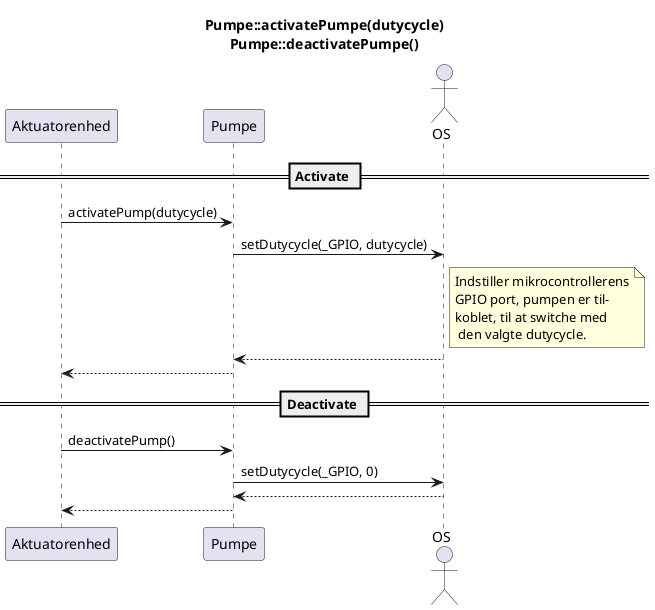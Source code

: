 @startuml SD_Pumpe_activate_deactivatePumpe

participant Aktuatorenhed as a
participant Pumpe as p
actor OS as o
title Pumpe::activatePumpe(dutycycle)\nPumpe::deactivatePumpe()

== Activate == 

a -> p : activatePump(dutycycle)
p -> o : setDutycycle(_GPIO, dutycycle)
note right o: Indstiller mikrocontrollerens\nGPIO port, pumpen er til-\nkoblet, til at switche med\n den valgte dutycycle.
p <-- o
a <-- p

== Deactivate ==

a -> p : deactivatePump()
p -> o : setDutycycle(_GPIO, 0)
p <-- o
a <-- p


@enduml